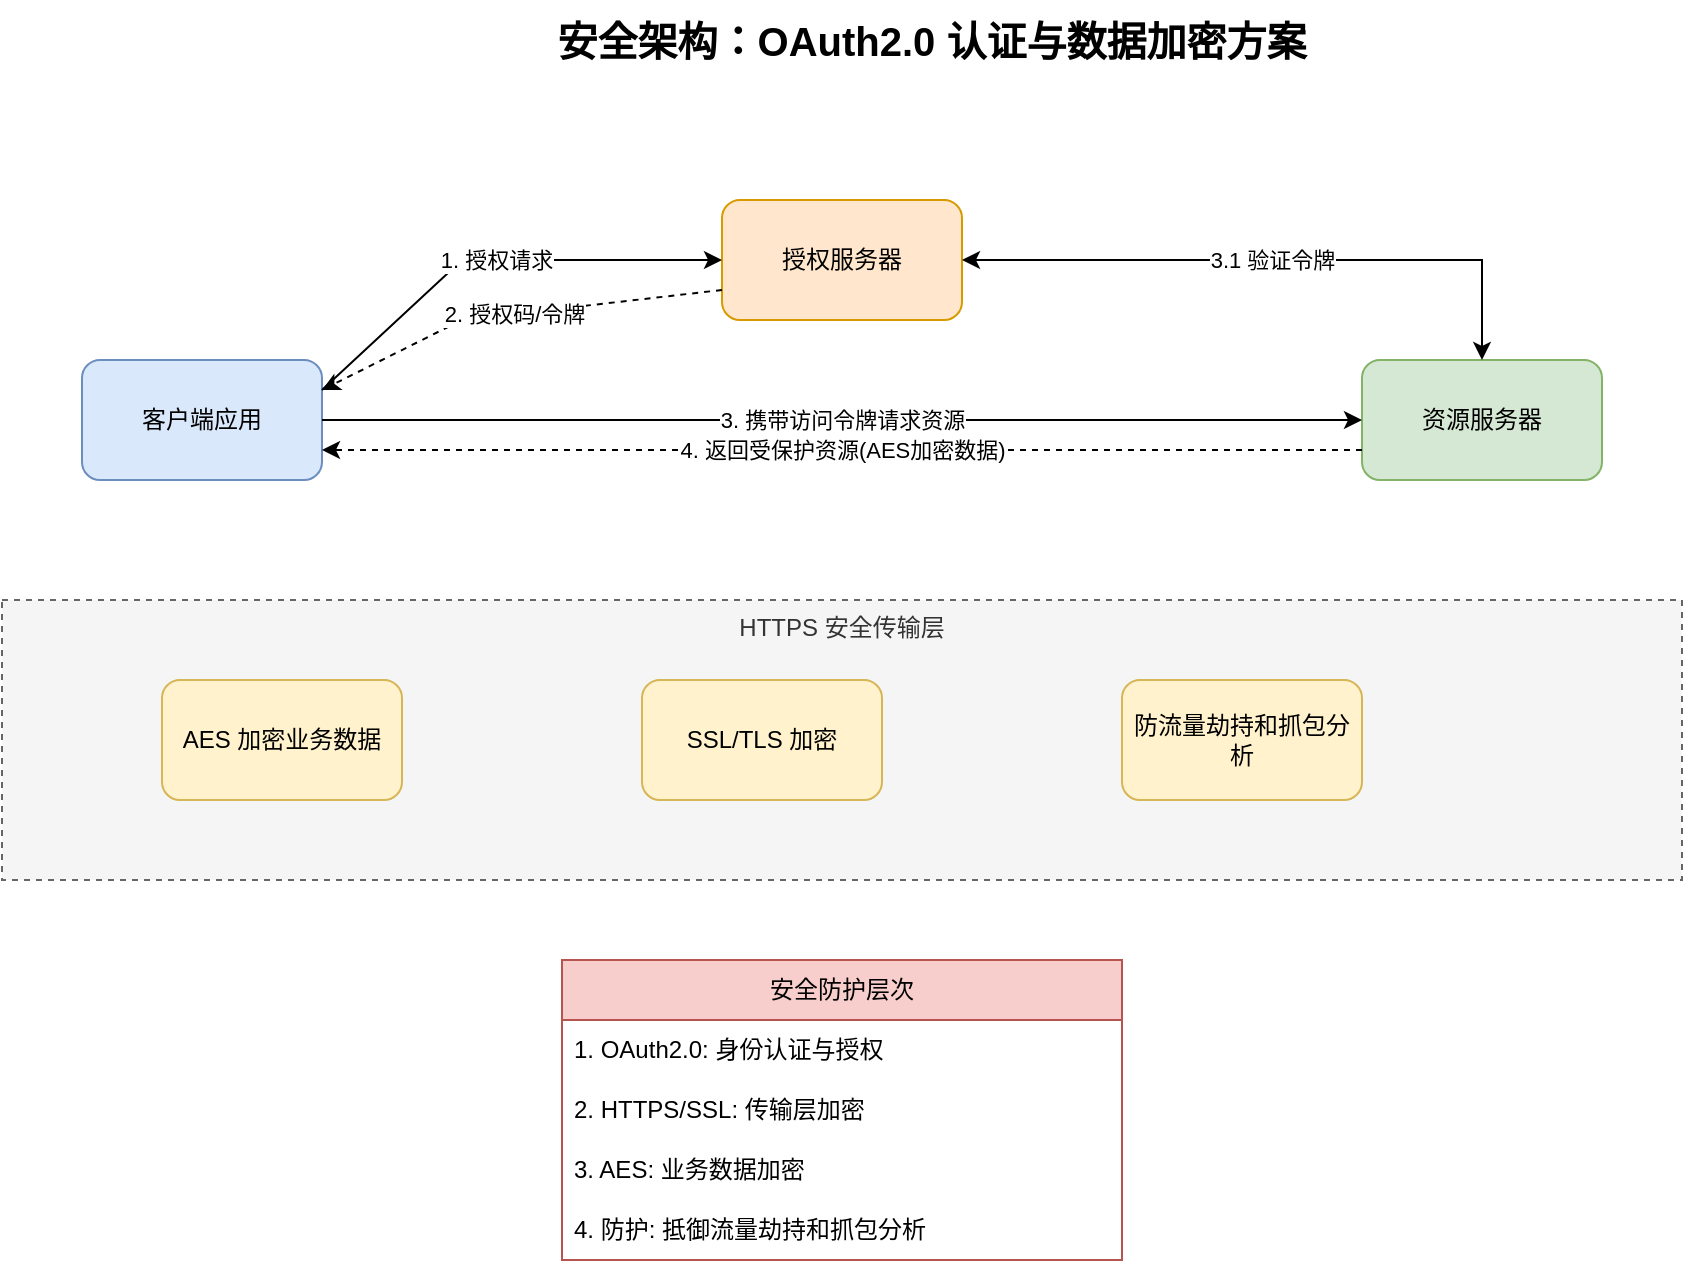 <mxfile version="21.0.2" type="device">
  <diagram id="security_architecture" name="安全架构：OAuth2.0和数据加密">
    <mxGraphModel dx="1186" dy="819" grid="1" gridSize="10" guides="1" tooltips="1" connect="1" arrows="1" fold="1" page="1" pageScale="1" pageWidth="1169" pageHeight="827" math="0" shadow="0">
      <root>
        <mxCell id="0" />
        <mxCell id="1" parent="0" />
        
        <!-- 标题 -->
        <mxCell id="title" value="安全架构：OAuth2.0 认证与数据加密方案" style="text;html=1;strokeColor=none;fillColor=none;align=center;verticalAlign=middle;whiteSpace=wrap;rounded=0;fontSize=20;fontStyle=1" vertex="1" parent="1">
          <mxGeometry x="284.5" y="20" width="600" height="40" as="geometry" />
        </mxCell>
        
        <!-- 系统组件 -->
        <mxCell id="client" value="客户端应用" style="rounded=1;whiteSpace=wrap;html=1;fillColor=#dae8fc;strokeColor=#6c8ebf;" vertex="1" parent="1">
          <mxGeometry x="160" y="200" width="120" height="60" as="geometry" />
        </mxCell>
        
        <mxCell id="resource_server" value="资源服务器" style="rounded=1;whiteSpace=wrap;html=1;fillColor=#d5e8d4;strokeColor=#82b366;" vertex="1" parent="1">
          <mxGeometry x="800" y="200" width="120" height="60" as="geometry" />
        </mxCell>
        
        <mxCell id="auth_server" value="授权服务器" style="rounded=1;whiteSpace=wrap;html=1;fillColor=#ffe6cc;strokeColor=#d79b00;" vertex="1" parent="1">
          <mxGeometry x="480" y="120" width="120" height="60" as="geometry" />
        </mxCell>
        
        <!-- HTTPS 层 -->
        <mxCell id="https_layer" value="HTTPS 安全传输层" style="rounded=0;whiteSpace=wrap;html=1;fillColor=#f5f5f5;strokeColor=#666666;dashed=1;verticalAlign=top;fontColor=#333333;" vertex="1" parent="1">
          <mxGeometry x="120" y="320" width="840" height="140" as="geometry" />
        </mxCell>
        
        <!-- OAuth 流程 -->
        <mxCell id="step1" value="1. 授权请求" style="endArrow=classic;html=1;rounded=0;exitX=1;exitY=0.25;exitDx=0;exitDy=0;entryX=0;entryY=0.5;entryDx=0;entryDy=0;" edge="1" parent="1" source="client" target="auth_server">
          <mxGeometry x="-0.004" width="50" height="50" relative="1" as="geometry">
            <mxPoint x="550" y="370" as="sourcePoint" />
            <mxPoint x="600" y="320" as="targetPoint" />
            <Array as="points">
              <mxPoint x="350" y="150" />
            </Array>
            <mxPoint as="offset" />
          </mxGeometry>
        </mxCell>
        
        <mxCell id="step2" value="2. 授权码/令牌" style="endArrow=classic;html=1;rounded=0;exitX=0;exitY=0.75;exitDx=0;exitDy=0;entryX=1;entryY=0.25;entryDx=0;entryDy=0;dashed=1;" edge="1" parent="1" source="auth_server" target="client">
          <mxGeometry width="50" height="50" relative="1" as="geometry">
            <mxPoint x="550" y="370" as="sourcePoint" />
            <mxPoint x="600" y="320" as="targetPoint" />
            <Array as="points">
              <mxPoint x="350" y="180" />
            </Array>
          </mxGeometry>
        </mxCell>
        
        <mxCell id="step4" value="4. 返回受保护资源(AES加密数据)" style="endArrow=classic;html=1;rounded=0;exitX=0;exitY=0.75;exitDx=0;exitDy=0;entryX=1;entryY=0.75;entryDx=0;entryDy=0;dashed=1;" edge="1" parent="1" source="resource_server" target="client">
          <mxGeometry width="50" height="50" relative="1" as="geometry">
            <mxPoint x="550" y="370" as="sourcePoint" />
            <mxPoint x="600" y="320" as="targetPoint" />
          </mxGeometry>
        </mxCell>
        
        <mxCell id="step3" value="3. 携带访问令牌请求资源" style="endArrow=classic;html=1;rounded=0;exitX=1;exitY=0.5;exitDx=0;exitDy=0;entryX=0;entryY=0.5;entryDx=0;entryDy=0;" edge="1" parent="1" source="client" target="resource_server">
          <mxGeometry width="50" height="50" relative="1" as="geometry">
            <mxPoint x="550" y="370" as="sourcePoint" />
            <mxPoint x="600" y="320" as="targetPoint" />
          </mxGeometry>
        </mxCell>
        
        <mxCell id="token_validation" value="3.1 验证令牌" style="endArrow=classic;startArrow=classic;html=1;rounded=0;exitX=0.5;exitY=0;exitDx=0;exitDy=0;entryX=1;entryY=0.5;entryDx=0;entryDy=0;" edge="1" parent="1" source="resource_server" target="auth_server">
          <mxGeometry width="50" height="50" relative="1" as="geometry">
            <mxPoint x="550" y="370" as="sourcePoint" />
            <mxPoint x="600" y="320" as="targetPoint" />
            <Array as="points">
              <mxPoint x="860" y="150" />
            </Array>
          </mxGeometry>
        </mxCell>
        
        <!-- 数据加密详情 -->
        <mxCell id="aes_encryption" value="AES 加密业务数据" style="rounded=1;whiteSpace=wrap;html=1;fillColor=#fff2cc;strokeColor=#d6b656;" vertex="1" parent="1">
          <mxGeometry x="200" y="360" width="120" height="60" as="geometry" />
        </mxCell>
        
        <mxCell id="ssl_tls" value="SSL/TLS 加密" style="rounded=1;whiteSpace=wrap;html=1;fillColor=#fff2cc;strokeColor=#d6b656;" vertex="1" parent="1">
          <mxGeometry x="440" y="360" width="120" height="60" as="geometry" />
        </mxCell>
        
        <mxCell id="packet_protection" value="防流量劫持和抓包分析" style="rounded=1;whiteSpace=wrap;html=1;fillColor=#fff2cc;strokeColor=#d6b656;" vertex="1" parent="1">
          <mxGeometry x="680" y="360" width="120" height="60" as="geometry" />
        </mxCell>
        
        <!-- 安全层描述 -->
        <mxCell id="security_layers" value="安全防护层次" style="swimlane;fontStyle=0;childLayout=stackLayout;horizontal=1;startSize=30;horizontalStack=0;resizeParent=1;resizeParentMax=0;resizeLast=0;collapsible=1;marginBottom=0;whiteSpace=wrap;html=1;fillColor=#f8cecc;strokeColor=#b85450;" vertex="1" parent="1">
          <mxGeometry x="400" y="500" width="280" height="150" as="geometry" />
        </mxCell>
        
        <mxCell id="layer1" value="1. OAuth2.0: 身份认证与授权" style="text;strokeColor=none;fillColor=none;align=left;verticalAlign=middle;spacingLeft=4;spacingRight=4;overflow=hidden;points=[[0,0.5],[1,0.5]];portConstraint=eastwest;rotatable=0;whiteSpace=wrap;html=1;" vertex="1" parent="security_layers">
          <mxGeometry y="30" width="280" height="30" as="geometry" />
        </mxCell>
        
        <mxCell id="layer2" value="2. HTTPS/SSL: 传输层加密" style="text;strokeColor=none;fillColor=none;align=left;verticalAlign=middle;spacingLeft=4;spacingRight=4;overflow=hidden;points=[[0,0.5],[1,0.5]];portConstraint=eastwest;rotatable=0;whiteSpace=wrap;html=1;" vertex="1" parent="security_layers">
          <mxGeometry y="60" width="280" height="30" as="geometry" />
        </mxCell>
        
        <mxCell id="layer3" value="3. AES: 业务数据加密" style="text;strokeColor=none;fillColor=none;align=left;verticalAlign=middle;spacingLeft=4;spacingRight=4;overflow=hidden;points=[[0,0.5],[1,0.5]];portConstraint=eastwest;rotatable=0;whiteSpace=wrap;html=1;" vertex="1" parent="security_layers">
          <mxGeometry y="90" width="280" height="30" as="geometry" />
        </mxCell>
        
        <mxCell id="layer4" value="4. 防护: 抵御流量劫持和抓包分析" style="text;strokeColor=none;fillColor=none;align=left;verticalAlign=middle;spacingLeft=4;spacingRight=4;overflow=hidden;points=[[0,0.5],[1,0.5]];portConstraint=eastwest;rotatable=0;whiteSpace=wrap;html=1;" vertex="1" parent="security_layers">
          <mxGeometry y="120" width="280" height="30" as="geometry" />
        </mxCell>
        
      </root>
    </mxGraphModel>
  </diagram>
</mxfile>
